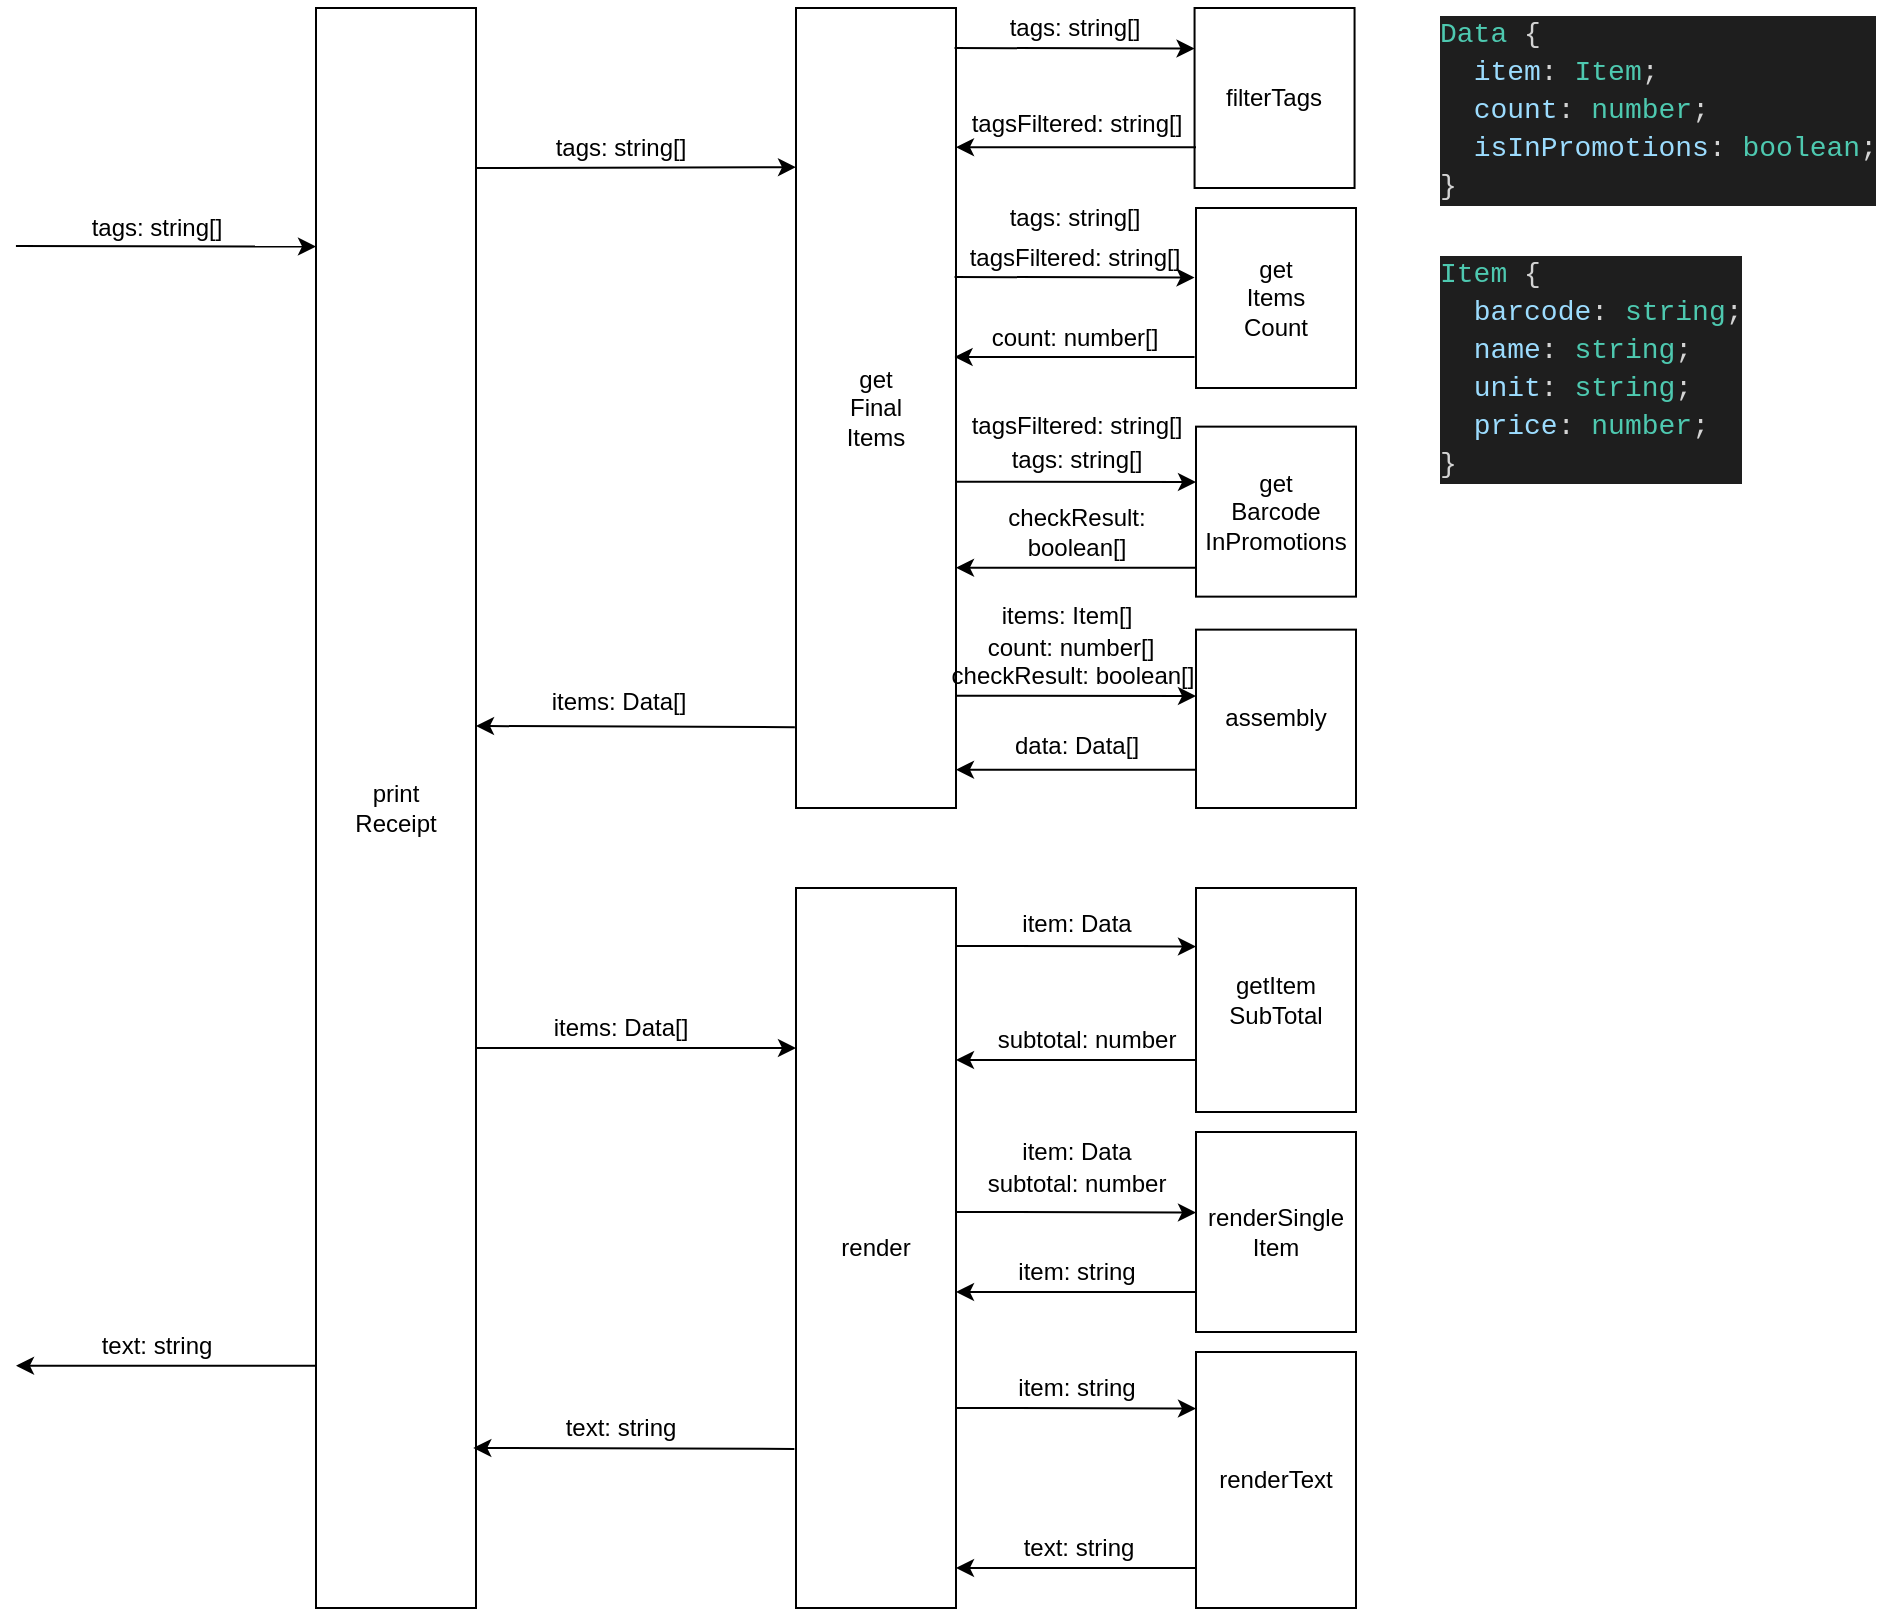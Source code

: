 <mxfile version="13.9.9" type="github">
  <diagram id="ZVUyzf1_lCy0eXDHObuF" name="Page-1">
    <mxGraphModel dx="1730" dy="927" grid="1" gridSize="10" guides="1" tooltips="1" connect="1" arrows="1" fold="1" page="1" pageScale="1" pageWidth="850" pageHeight="1100" math="0" shadow="0">
      <root>
        <mxCell id="0" />
        <mxCell id="1" parent="0" />
        <mxCell id="C6Ept4q3sVwMuoM6jzrB-2" value="print&lt;br&gt;Receipt" style="rounded=0;whiteSpace=wrap;html=1;" parent="1" vertex="1">
          <mxGeometry x="160" y="80" width="80" height="800" as="geometry" />
        </mxCell>
        <mxCell id="C6Ept4q3sVwMuoM6jzrB-3" value="" style="endArrow=classic;html=1;entryX=-0.033;entryY=0.096;entryDx=0;entryDy=0;entryPerimeter=0;" parent="1" edge="1">
          <mxGeometry width="50" height="50" relative="1" as="geometry">
            <mxPoint x="9.98" y="199" as="sourcePoint" />
            <mxPoint x="160" y="199.24" as="targetPoint" />
          </mxGeometry>
        </mxCell>
        <mxCell id="C6Ept4q3sVwMuoM6jzrB-4" value="tags: string[]" style="text;html=1;align=center;verticalAlign=middle;resizable=0;points=[];autosize=1;" parent="1" vertex="1">
          <mxGeometry x="39.98" y="180" width="80" height="20" as="geometry" />
        </mxCell>
        <mxCell id="C6Ept4q3sVwMuoM6jzrB-5" value="" style="endArrow=classic;html=1;" parent="1" edge="1">
          <mxGeometry width="50" height="50" relative="1" as="geometry">
            <mxPoint x="160" y="758.82" as="sourcePoint" />
            <mxPoint x="10" y="758.82" as="targetPoint" />
          </mxGeometry>
        </mxCell>
        <mxCell id="C6Ept4q3sVwMuoM6jzrB-6" value="text: string" style="text;html=1;align=center;verticalAlign=middle;resizable=0;points=[];autosize=1;" parent="1" vertex="1">
          <mxGeometry x="45.0" y="738.82" width="70" height="20" as="geometry" />
        </mxCell>
        <mxCell id="C6Ept4q3sVwMuoM6jzrB-8" value="get&lt;br&gt;Final&lt;br&gt;Items" style="rounded=0;whiteSpace=wrap;html=1;" parent="1" vertex="1">
          <mxGeometry x="400" y="80" width="80" height="400" as="geometry" />
        </mxCell>
        <mxCell id="C6Ept4q3sVwMuoM6jzrB-9" value="render" style="rounded=0;whiteSpace=wrap;html=1;" parent="1" vertex="1">
          <mxGeometry x="400" y="520" width="80" height="360" as="geometry" />
        </mxCell>
        <mxCell id="C6Ept4q3sVwMuoM6jzrB-10" value="" style="endArrow=classic;html=1;entryX=0;entryY=0.199;entryDx=0;entryDy=0;entryPerimeter=0;" parent="1" edge="1" target="C6Ept4q3sVwMuoM6jzrB-8">
          <mxGeometry width="50" height="50" relative="1" as="geometry">
            <mxPoint x="240" y="160" as="sourcePoint" />
            <mxPoint x="390" y="160" as="targetPoint" />
          </mxGeometry>
        </mxCell>
        <mxCell id="C6Ept4q3sVwMuoM6jzrB-11" value="" style="endArrow=classic;html=1;exitX=-0.007;exitY=0.899;exitDx=0;exitDy=0;exitPerimeter=0;" parent="1" edge="1" source="C6Ept4q3sVwMuoM6jzrB-8">
          <mxGeometry width="50" height="50" relative="1" as="geometry">
            <mxPoint x="390.72" y="439.39" as="sourcePoint" />
            <mxPoint x="240" y="439" as="targetPoint" />
          </mxGeometry>
        </mxCell>
        <mxCell id="C6Ept4q3sVwMuoM6jzrB-12" value="tags: string[]" style="text;html=1;align=center;verticalAlign=middle;resizable=0;points=[];autosize=1;" parent="1" vertex="1">
          <mxGeometry x="271.72" y="140" width="80" height="20" as="geometry" />
        </mxCell>
        <mxCell id="C6Ept4q3sVwMuoM6jzrB-13" value="items: Data[]" style="text;html=1;align=center;verticalAlign=middle;resizable=0;points=[];autosize=1;" parent="1" vertex="1">
          <mxGeometry x="270.72" y="417" width="80" height="20" as="geometry" />
        </mxCell>
        <mxCell id="C6Ept4q3sVwMuoM6jzrB-14" value="" style="endArrow=classic;html=1;" parent="1" edge="1">
          <mxGeometry width="50" height="50" relative="1" as="geometry">
            <mxPoint x="240" y="600.0" as="sourcePoint" />
            <mxPoint x="400" y="600.0" as="targetPoint" />
          </mxGeometry>
        </mxCell>
        <mxCell id="C6Ept4q3sVwMuoM6jzrB-15" value="" style="endArrow=classic;html=1;exitX=-0.01;exitY=0.779;exitDx=0;exitDy=0;exitPerimeter=0;entryX=0.983;entryY=0.9;entryDx=0;entryDy=0;entryPerimeter=0;" parent="1" edge="1" target="C6Ept4q3sVwMuoM6jzrB-2" source="C6Ept4q3sVwMuoM6jzrB-9">
          <mxGeometry width="50" height="50" relative="1" as="geometry">
            <mxPoint x="390" y="799" as="sourcePoint" />
            <mxPoint x="230" y="799" as="targetPoint" />
          </mxGeometry>
        </mxCell>
        <mxCell id="C6Ept4q3sVwMuoM6jzrB-17" value="text: string" style="text;html=1;align=center;verticalAlign=middle;resizable=0;points=[];autosize=1;" parent="1" vertex="1">
          <mxGeometry x="276.72" y="780" width="70" height="20" as="geometry" />
        </mxCell>
        <mxCell id="C6Ept4q3sVwMuoM6jzrB-18" value="get&lt;br&gt;Items&lt;br&gt;Count" style="rounded=0;whiteSpace=wrap;html=1;" parent="1" vertex="1">
          <mxGeometry x="600" y="180" width="80" height="90" as="geometry" />
        </mxCell>
        <mxCell id="C6Ept4q3sVwMuoM6jzrB-19" value="" style="endArrow=classic;html=1;entryX=-0.033;entryY=0.096;entryDx=0;entryDy=0;entryPerimeter=0;" parent="1" edge="1">
          <mxGeometry width="50" height="50" relative="1" as="geometry">
            <mxPoint x="479.28" y="214.5" as="sourcePoint" />
            <mxPoint x="599.28" y="214.74" as="targetPoint" />
          </mxGeometry>
        </mxCell>
        <mxCell id="C6Ept4q3sVwMuoM6jzrB-20" value="" style="endArrow=classic;html=1;exitX=0;exitY=0.909;exitDx=0;exitDy=0;exitPerimeter=0;" parent="1" edge="1">
          <mxGeometry width="50" height="50" relative="1" as="geometry">
            <mxPoint x="600" y="359.82" as="sourcePoint" />
            <mxPoint x="480" y="359.82" as="targetPoint" />
          </mxGeometry>
        </mxCell>
        <mxCell id="C6Ept4q3sVwMuoM6jzrB-21" value="tags: string[]" style="text;html=1;align=center;verticalAlign=middle;resizable=0;points=[];autosize=1;" parent="1" vertex="1">
          <mxGeometry x="499.28" y="174.5" width="80" height="20" as="geometry" />
        </mxCell>
        <mxCell id="C6Ept4q3sVwMuoM6jzrB-22" value="checkResult:&lt;br&gt;boolean[]" style="text;html=1;align=center;verticalAlign=middle;resizable=0;points=[];autosize=1;" parent="1" vertex="1">
          <mxGeometry x="500" y="326.82" width="80" height="30" as="geometry" />
        </mxCell>
        <mxCell id="C6Ept4q3sVwMuoM6jzrB-23" value="get&lt;br&gt;Barcode&lt;br&gt;InPromotions" style="rounded=0;whiteSpace=wrap;html=1;" parent="1" vertex="1">
          <mxGeometry x="600" y="289.32" width="80" height="85" as="geometry" />
        </mxCell>
        <mxCell id="C6Ept4q3sVwMuoM6jzrB-24" value="" style="endArrow=classic;html=1;exitX=0;exitY=0.909;exitDx=0;exitDy=0;exitPerimeter=0;" parent="1" edge="1">
          <mxGeometry width="50" height="50" relative="1" as="geometry">
            <mxPoint x="600" y="722.0" as="sourcePoint" />
            <mxPoint x="480" y="722" as="targetPoint" />
          </mxGeometry>
        </mxCell>
        <mxCell id="C6Ept4q3sVwMuoM6jzrB-25" value="item: string" style="text;html=1;align=center;verticalAlign=middle;resizable=0;points=[];autosize=1;" parent="1" vertex="1">
          <mxGeometry x="505" y="702" width="70" height="20" as="geometry" />
        </mxCell>
        <mxCell id="C6Ept4q3sVwMuoM6jzrB-26" value="renderSingle&lt;br&gt;Item" style="rounded=0;whiteSpace=wrap;html=1;" parent="1" vertex="1">
          <mxGeometry x="600" y="642" width="80" height="100" as="geometry" />
        </mxCell>
        <mxCell id="C6Ept4q3sVwMuoM6jzrB-27" value="" style="endArrow=classic;html=1;exitX=0;exitY=0.909;exitDx=0;exitDy=0;exitPerimeter=0;" parent="1" edge="1">
          <mxGeometry width="50" height="50" relative="1" as="geometry">
            <mxPoint x="599.28" y="254.5" as="sourcePoint" />
            <mxPoint x="479.28" y="254.5" as="targetPoint" />
          </mxGeometry>
        </mxCell>
        <mxCell id="C6Ept4q3sVwMuoM6jzrB-28" value="count: number[]" style="text;html=1;align=center;verticalAlign=middle;resizable=0;points=[];autosize=1;" parent="1" vertex="1">
          <mxGeometry x="489.28" y="234.5" width="100" height="20" as="geometry" />
        </mxCell>
        <mxCell id="C6Ept4q3sVwMuoM6jzrB-29" value="tagsFiltered: string[]" style="text;html=1;align=center;verticalAlign=middle;resizable=0;points=[];autosize=1;" parent="1" vertex="1">
          <mxGeometry x="479.28" y="194.5" width="120" height="20" as="geometry" />
        </mxCell>
        <mxCell id="C6Ept4q3sVwMuoM6jzrB-33" value="" style="endArrow=classic;html=1;entryX=-0.033;entryY=0.096;entryDx=0;entryDy=0;entryPerimeter=0;" parent="1" edge="1">
          <mxGeometry width="50" height="50" relative="1" as="geometry">
            <mxPoint x="480" y="316.82" as="sourcePoint" />
            <mxPoint x="600" y="317.06" as="targetPoint" />
          </mxGeometry>
        </mxCell>
        <mxCell id="C6Ept4q3sVwMuoM6jzrB-34" value="tags: string[]" style="text;html=1;align=center;verticalAlign=middle;resizable=0;points=[];autosize=1;" parent="1" vertex="1">
          <mxGeometry x="500" y="295.82" width="80" height="20" as="geometry" />
        </mxCell>
        <mxCell id="C6Ept4q3sVwMuoM6jzrB-36" value="tagsFiltered: string[]" style="text;html=1;align=center;verticalAlign=middle;resizable=0;points=[];autosize=1;" parent="1" vertex="1">
          <mxGeometry x="480" y="278.82" width="120" height="20" as="geometry" />
        </mxCell>
        <mxCell id="C6Ept4q3sVwMuoM6jzrB-37" value="" style="endArrow=classic;html=1;entryX=-0.033;entryY=0.096;entryDx=0;entryDy=0;entryPerimeter=0;" parent="1" edge="1">
          <mxGeometry width="50" height="50" relative="1" as="geometry">
            <mxPoint x="480" y="682" as="sourcePoint" />
            <mxPoint x="600" y="682.24" as="targetPoint" />
          </mxGeometry>
        </mxCell>
        <mxCell id="C6Ept4q3sVwMuoM6jzrB-38" value="item: Data" style="text;html=1;align=center;verticalAlign=middle;resizable=0;points=[];autosize=1;" parent="1" vertex="1">
          <mxGeometry x="505" y="642" width="70" height="20" as="geometry" />
        </mxCell>
        <mxCell id="C6Ept4q3sVwMuoM6jzrB-39" value="subtotal: number" style="text;html=1;align=center;verticalAlign=middle;resizable=0;points=[];autosize=1;" parent="1" vertex="1">
          <mxGeometry x="485" y="658" width="110" height="20" as="geometry" />
        </mxCell>
        <mxCell id="C6Ept4q3sVwMuoM6jzrB-40" value="items: Data[]" style="text;html=1;align=center;verticalAlign=middle;resizable=0;points=[];autosize=1;" parent="1" vertex="1">
          <mxGeometry x="271.72" y="580" width="80" height="20" as="geometry" />
        </mxCell>
        <mxCell id="ZfK-jMpvFWMz4zE0fz1a-1" value="&lt;div style=&quot;color: rgb(212, 212, 212); background-color: rgb(30, 30, 30); font-family: consolas, &amp;quot;courier new&amp;quot;, monospace; font-weight: normal; font-size: 14px; line-height: 19px;&quot;&gt;&lt;div&gt;&lt;span style=&quot;color: #4ec9b0&quot;&gt;Data&lt;/span&gt;&lt;span style=&quot;color: #d4d4d4&quot;&gt;&amp;nbsp;{&lt;/span&gt;&lt;/div&gt;&lt;div&gt;&lt;span style=&quot;color: #d4d4d4&quot;&gt;&amp;nbsp;&amp;nbsp;&lt;/span&gt;&lt;span style=&quot;color: #9cdcfe&quot;&gt;item&lt;/span&gt;&lt;span style=&quot;color: #d4d4d4&quot;&gt;:&amp;nbsp;&lt;/span&gt;&lt;span style=&quot;color: #4ec9b0&quot;&gt;Item&lt;/span&gt;&lt;span style=&quot;color: #d4d4d4&quot;&gt;;&lt;/span&gt;&lt;/div&gt;&lt;div&gt;&lt;span style=&quot;color: #d4d4d4&quot;&gt;&amp;nbsp;&amp;nbsp;&lt;/span&gt;&lt;span style=&quot;color: #9cdcfe&quot;&gt;count&lt;/span&gt;&lt;span style=&quot;color: #d4d4d4&quot;&gt;:&amp;nbsp;&lt;/span&gt;&lt;span style=&quot;color: #4ec9b0&quot;&gt;number&lt;/span&gt;&lt;span style=&quot;color: #d4d4d4&quot;&gt;;&lt;/span&gt;&lt;/div&gt;&lt;div&gt;&lt;span style=&quot;color: #d4d4d4&quot;&gt;&amp;nbsp;&amp;nbsp;&lt;/span&gt;&lt;span style=&quot;color: #9cdcfe&quot;&gt;isInPromotions&lt;/span&gt;&lt;span style=&quot;color: #d4d4d4&quot;&gt;:&amp;nbsp;&lt;/span&gt;&lt;span style=&quot;color: #4ec9b0&quot;&gt;boolean&lt;/span&gt;&lt;span style=&quot;color: #d4d4d4&quot;&gt;;&lt;/span&gt;&lt;/div&gt;&lt;div&gt;&lt;span style=&quot;color: #d4d4d4&quot;&gt;}&lt;/span&gt;&lt;/div&gt;&lt;/div&gt;" style="text;whiteSpace=wrap;html=1;" vertex="1" parent="1">
          <mxGeometry x="720" y="76.82" width="230" height="110" as="geometry" />
        </mxCell>
        <mxCell id="ZfK-jMpvFWMz4zE0fz1a-3" value="" style="endArrow=classic;html=1;exitX=0;exitY=0.909;exitDx=0;exitDy=0;exitPerimeter=0;" edge="1" parent="1">
          <mxGeometry width="50" height="50" relative="1" as="geometry">
            <mxPoint x="600" y="606" as="sourcePoint" />
            <mxPoint x="480" y="606" as="targetPoint" />
          </mxGeometry>
        </mxCell>
        <mxCell id="ZfK-jMpvFWMz4zE0fz1a-5" value="getItem&lt;br&gt;SubTotal" style="rounded=0;whiteSpace=wrap;html=1;" vertex="1" parent="1">
          <mxGeometry x="600" y="520" width="80" height="112" as="geometry" />
        </mxCell>
        <mxCell id="ZfK-jMpvFWMz4zE0fz1a-6" value="" style="endArrow=classic;html=1;entryX=-0.033;entryY=0.096;entryDx=0;entryDy=0;entryPerimeter=0;" edge="1" parent="1">
          <mxGeometry width="50" height="50" relative="1" as="geometry">
            <mxPoint x="480" y="549" as="sourcePoint" />
            <mxPoint x="600" y="549.24" as="targetPoint" />
          </mxGeometry>
        </mxCell>
        <mxCell id="ZfK-jMpvFWMz4zE0fz1a-7" value="item: Data" style="text;html=1;align=center;verticalAlign=middle;resizable=0;points=[];autosize=1;" vertex="1" parent="1">
          <mxGeometry x="505" y="527.57" width="70" height="20" as="geometry" />
        </mxCell>
        <mxCell id="ZfK-jMpvFWMz4zE0fz1a-9" value="&lt;div style=&quot;color: rgb(212, 212, 212); background-color: rgb(30, 30, 30); font-family: consolas, &amp;quot;courier new&amp;quot;, monospace; font-weight: normal; font-size: 14px; line-height: 19px;&quot;&gt;&lt;div&gt;&lt;span style=&quot;color: #4ec9b0&quot;&gt;Item&lt;/span&gt;&lt;span style=&quot;color: #d4d4d4&quot;&gt;&amp;nbsp;{&lt;/span&gt;&lt;/div&gt;&lt;div&gt;&lt;span style=&quot;color: #d4d4d4&quot;&gt;&amp;nbsp;&amp;nbsp;&lt;/span&gt;&lt;span style=&quot;color: #9cdcfe&quot;&gt;barcode&lt;/span&gt;&lt;span style=&quot;color: #d4d4d4&quot;&gt;:&amp;nbsp;&lt;/span&gt;&lt;span style=&quot;color: #4ec9b0&quot;&gt;string&lt;/span&gt;&lt;span style=&quot;color: #d4d4d4&quot;&gt;;&lt;/span&gt;&lt;/div&gt;&lt;div&gt;&lt;span style=&quot;color: #d4d4d4&quot;&gt;&amp;nbsp;&amp;nbsp;&lt;/span&gt;&lt;span style=&quot;color: #9cdcfe&quot;&gt;name&lt;/span&gt;&lt;span style=&quot;color: #d4d4d4&quot;&gt;:&amp;nbsp;&lt;/span&gt;&lt;span style=&quot;color: #4ec9b0&quot;&gt;string&lt;/span&gt;&lt;span style=&quot;color: #d4d4d4&quot;&gt;;&lt;/span&gt;&lt;/div&gt;&lt;div&gt;&lt;span style=&quot;color: #d4d4d4&quot;&gt;&amp;nbsp;&amp;nbsp;&lt;/span&gt;&lt;span style=&quot;color: #9cdcfe&quot;&gt;unit&lt;/span&gt;&lt;span style=&quot;color: #d4d4d4&quot;&gt;:&amp;nbsp;&lt;/span&gt;&lt;span style=&quot;color: #4ec9b0&quot;&gt;string&lt;/span&gt;&lt;span style=&quot;color: #d4d4d4&quot;&gt;;&lt;/span&gt;&lt;/div&gt;&lt;div&gt;&lt;span style=&quot;color: #d4d4d4&quot;&gt;&amp;nbsp;&amp;nbsp;&lt;/span&gt;&lt;span style=&quot;color: #9cdcfe&quot;&gt;price&lt;/span&gt;&lt;span style=&quot;color: #d4d4d4&quot;&gt;:&amp;nbsp;&lt;/span&gt;&lt;span style=&quot;color: #4ec9b0&quot;&gt;number&lt;/span&gt;&lt;span style=&quot;color: #d4d4d4&quot;&gt;;&lt;/span&gt;&lt;/div&gt;&lt;div&gt;&lt;span style=&quot;color: #d4d4d4&quot;&gt;}&lt;/span&gt;&lt;/div&gt;&lt;/div&gt;" style="text;whiteSpace=wrap;html=1;" vertex="1" parent="1">
          <mxGeometry x="720" y="196.82" width="160" height="130" as="geometry" />
        </mxCell>
        <mxCell id="ZfK-jMpvFWMz4zE0fz1a-15" value="" style="endArrow=classic;html=1;exitX=0;exitY=0.909;exitDx=0;exitDy=0;exitPerimeter=0;" edge="1" parent="1">
          <mxGeometry width="50" height="50" relative="1" as="geometry">
            <mxPoint x="600" y="460.82" as="sourcePoint" />
            <mxPoint x="480" y="460.82" as="targetPoint" />
          </mxGeometry>
        </mxCell>
        <mxCell id="ZfK-jMpvFWMz4zE0fz1a-16" value="data: Data[]" style="text;html=1;align=center;verticalAlign=middle;resizable=0;points=[];autosize=1;" vertex="1" parent="1">
          <mxGeometry x="500" y="438.82" width="80" height="20" as="geometry" />
        </mxCell>
        <mxCell id="ZfK-jMpvFWMz4zE0fz1a-17" value="assembly" style="rounded=0;whiteSpace=wrap;html=1;" vertex="1" parent="1">
          <mxGeometry x="600" y="390.82" width="80" height="89.18" as="geometry" />
        </mxCell>
        <mxCell id="ZfK-jMpvFWMz4zE0fz1a-18" value="" style="endArrow=classic;html=1;entryX=-0.033;entryY=0.096;entryDx=0;entryDy=0;entryPerimeter=0;" edge="1" parent="1">
          <mxGeometry width="50" height="50" relative="1" as="geometry">
            <mxPoint x="480" y="423.82" as="sourcePoint" />
            <mxPoint x="600" y="424.06" as="targetPoint" />
          </mxGeometry>
        </mxCell>
        <mxCell id="ZfK-jMpvFWMz4zE0fz1a-19" value="count: number[]" style="text;html=1;align=center;verticalAlign=middle;resizable=0;points=[];autosize=1;" vertex="1" parent="1">
          <mxGeometry x="487" y="389.82" width="100" height="20" as="geometry" />
        </mxCell>
        <mxCell id="ZfK-jMpvFWMz4zE0fz1a-20" value="items: Item[]" style="text;html=1;align=center;verticalAlign=middle;resizable=0;points=[];autosize=1;" vertex="1" parent="1">
          <mxGeometry x="495" y="374.32" width="80" height="20" as="geometry" />
        </mxCell>
        <mxCell id="ZfK-jMpvFWMz4zE0fz1a-22" value="checkResult: boolean[]" style="text;html=1;align=center;verticalAlign=middle;resizable=0;points=[];autosize=1;" vertex="1" parent="1">
          <mxGeometry x="468" y="403.82" width="140" height="20" as="geometry" />
        </mxCell>
        <mxCell id="ZfK-jMpvFWMz4zE0fz1a-24" value="subtotal: number" style="text;html=1;align=center;verticalAlign=middle;resizable=0;points=[];autosize=1;" vertex="1" parent="1">
          <mxGeometry x="490" y="586" width="110" height="20" as="geometry" />
        </mxCell>
        <mxCell id="ZfK-jMpvFWMz4zE0fz1a-25" value="" style="endArrow=classic;html=1;exitX=0;exitY=0.909;exitDx=0;exitDy=0;exitPerimeter=0;" edge="1" parent="1">
          <mxGeometry width="50" height="50" relative="1" as="geometry">
            <mxPoint x="600" y="860.0" as="sourcePoint" />
            <mxPoint x="480" y="860.0" as="targetPoint" />
          </mxGeometry>
        </mxCell>
        <mxCell id="ZfK-jMpvFWMz4zE0fz1a-26" value="text: string" style="text;html=1;align=center;verticalAlign=middle;resizable=0;points=[];autosize=1;" vertex="1" parent="1">
          <mxGeometry x="506" y="840" width="70" height="20" as="geometry" />
        </mxCell>
        <mxCell id="ZfK-jMpvFWMz4zE0fz1a-27" value="renderText" style="rounded=0;whiteSpace=wrap;html=1;" vertex="1" parent="1">
          <mxGeometry x="600" y="752" width="80" height="128" as="geometry" />
        </mxCell>
        <mxCell id="ZfK-jMpvFWMz4zE0fz1a-28" value="" style="endArrow=classic;html=1;entryX=-0.033;entryY=0.096;entryDx=0;entryDy=0;entryPerimeter=0;" edge="1" parent="1">
          <mxGeometry width="50" height="50" relative="1" as="geometry">
            <mxPoint x="480" y="780.0" as="sourcePoint" />
            <mxPoint x="600" y="780.24" as="targetPoint" />
          </mxGeometry>
        </mxCell>
        <mxCell id="ZfK-jMpvFWMz4zE0fz1a-30" value="item: string" style="text;html=1;align=center;verticalAlign=middle;resizable=0;points=[];autosize=1;" vertex="1" parent="1">
          <mxGeometry x="505" y="760" width="70" height="20" as="geometry" />
        </mxCell>
        <mxCell id="ZfK-jMpvFWMz4zE0fz1a-37" value="filterTags" style="rounded=0;whiteSpace=wrap;html=1;" vertex="1" parent="1">
          <mxGeometry x="599.28" y="80" width="80" height="90" as="geometry" />
        </mxCell>
        <mxCell id="ZfK-jMpvFWMz4zE0fz1a-38" value="" style="endArrow=classic;html=1;entryX=-0.033;entryY=0.096;entryDx=0;entryDy=0;entryPerimeter=0;" edge="1" parent="1">
          <mxGeometry width="50" height="50" relative="1" as="geometry">
            <mxPoint x="479.28" y="100.0" as="sourcePoint" />
            <mxPoint x="599.28" y="100.24" as="targetPoint" />
          </mxGeometry>
        </mxCell>
        <mxCell id="ZfK-jMpvFWMz4zE0fz1a-39" value="tags: string[]" style="text;html=1;align=center;verticalAlign=middle;resizable=0;points=[];autosize=1;" vertex="1" parent="1">
          <mxGeometry x="499.28" y="80" width="80" height="20" as="geometry" />
        </mxCell>
        <mxCell id="ZfK-jMpvFWMz4zE0fz1a-40" value="" style="endArrow=classic;html=1;exitX=0;exitY=0.909;exitDx=0;exitDy=0;exitPerimeter=0;" edge="1" parent="1">
          <mxGeometry width="50" height="50" relative="1" as="geometry">
            <mxPoint x="600.0" y="149.58" as="sourcePoint" />
            <mxPoint x="480.0" y="149.58" as="targetPoint" />
          </mxGeometry>
        </mxCell>
        <mxCell id="ZfK-jMpvFWMz4zE0fz1a-43" value="tagsFiltered: string[]" style="text;html=1;align=center;verticalAlign=middle;resizable=0;points=[];autosize=1;" vertex="1" parent="1">
          <mxGeometry x="480" y="128" width="120" height="20" as="geometry" />
        </mxCell>
      </root>
    </mxGraphModel>
  </diagram>
</mxfile>
